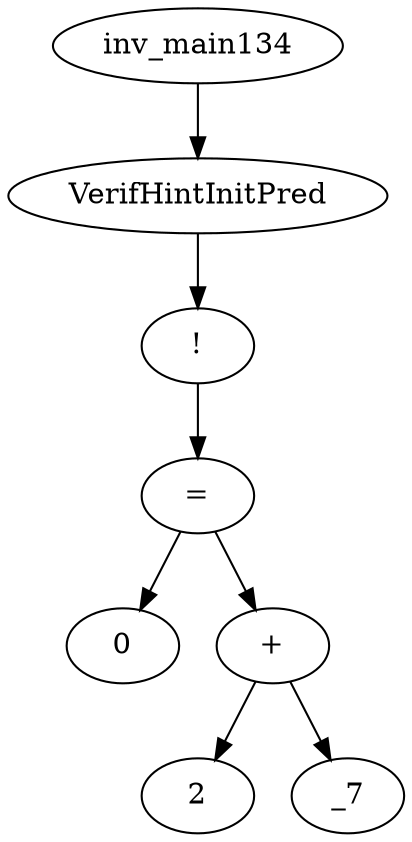 digraph dag {
0 [label="inv_main134"];
1 [label="VerifHintInitPred"];
2 [label="!"];
3 [label="="];
4 [label="0"];
5 [label="+"];
6 [label="2"];
7 [label="_7"];
0->1
1->2
2->3
3->5
3 -> 4
5->7
5 -> 6
}
